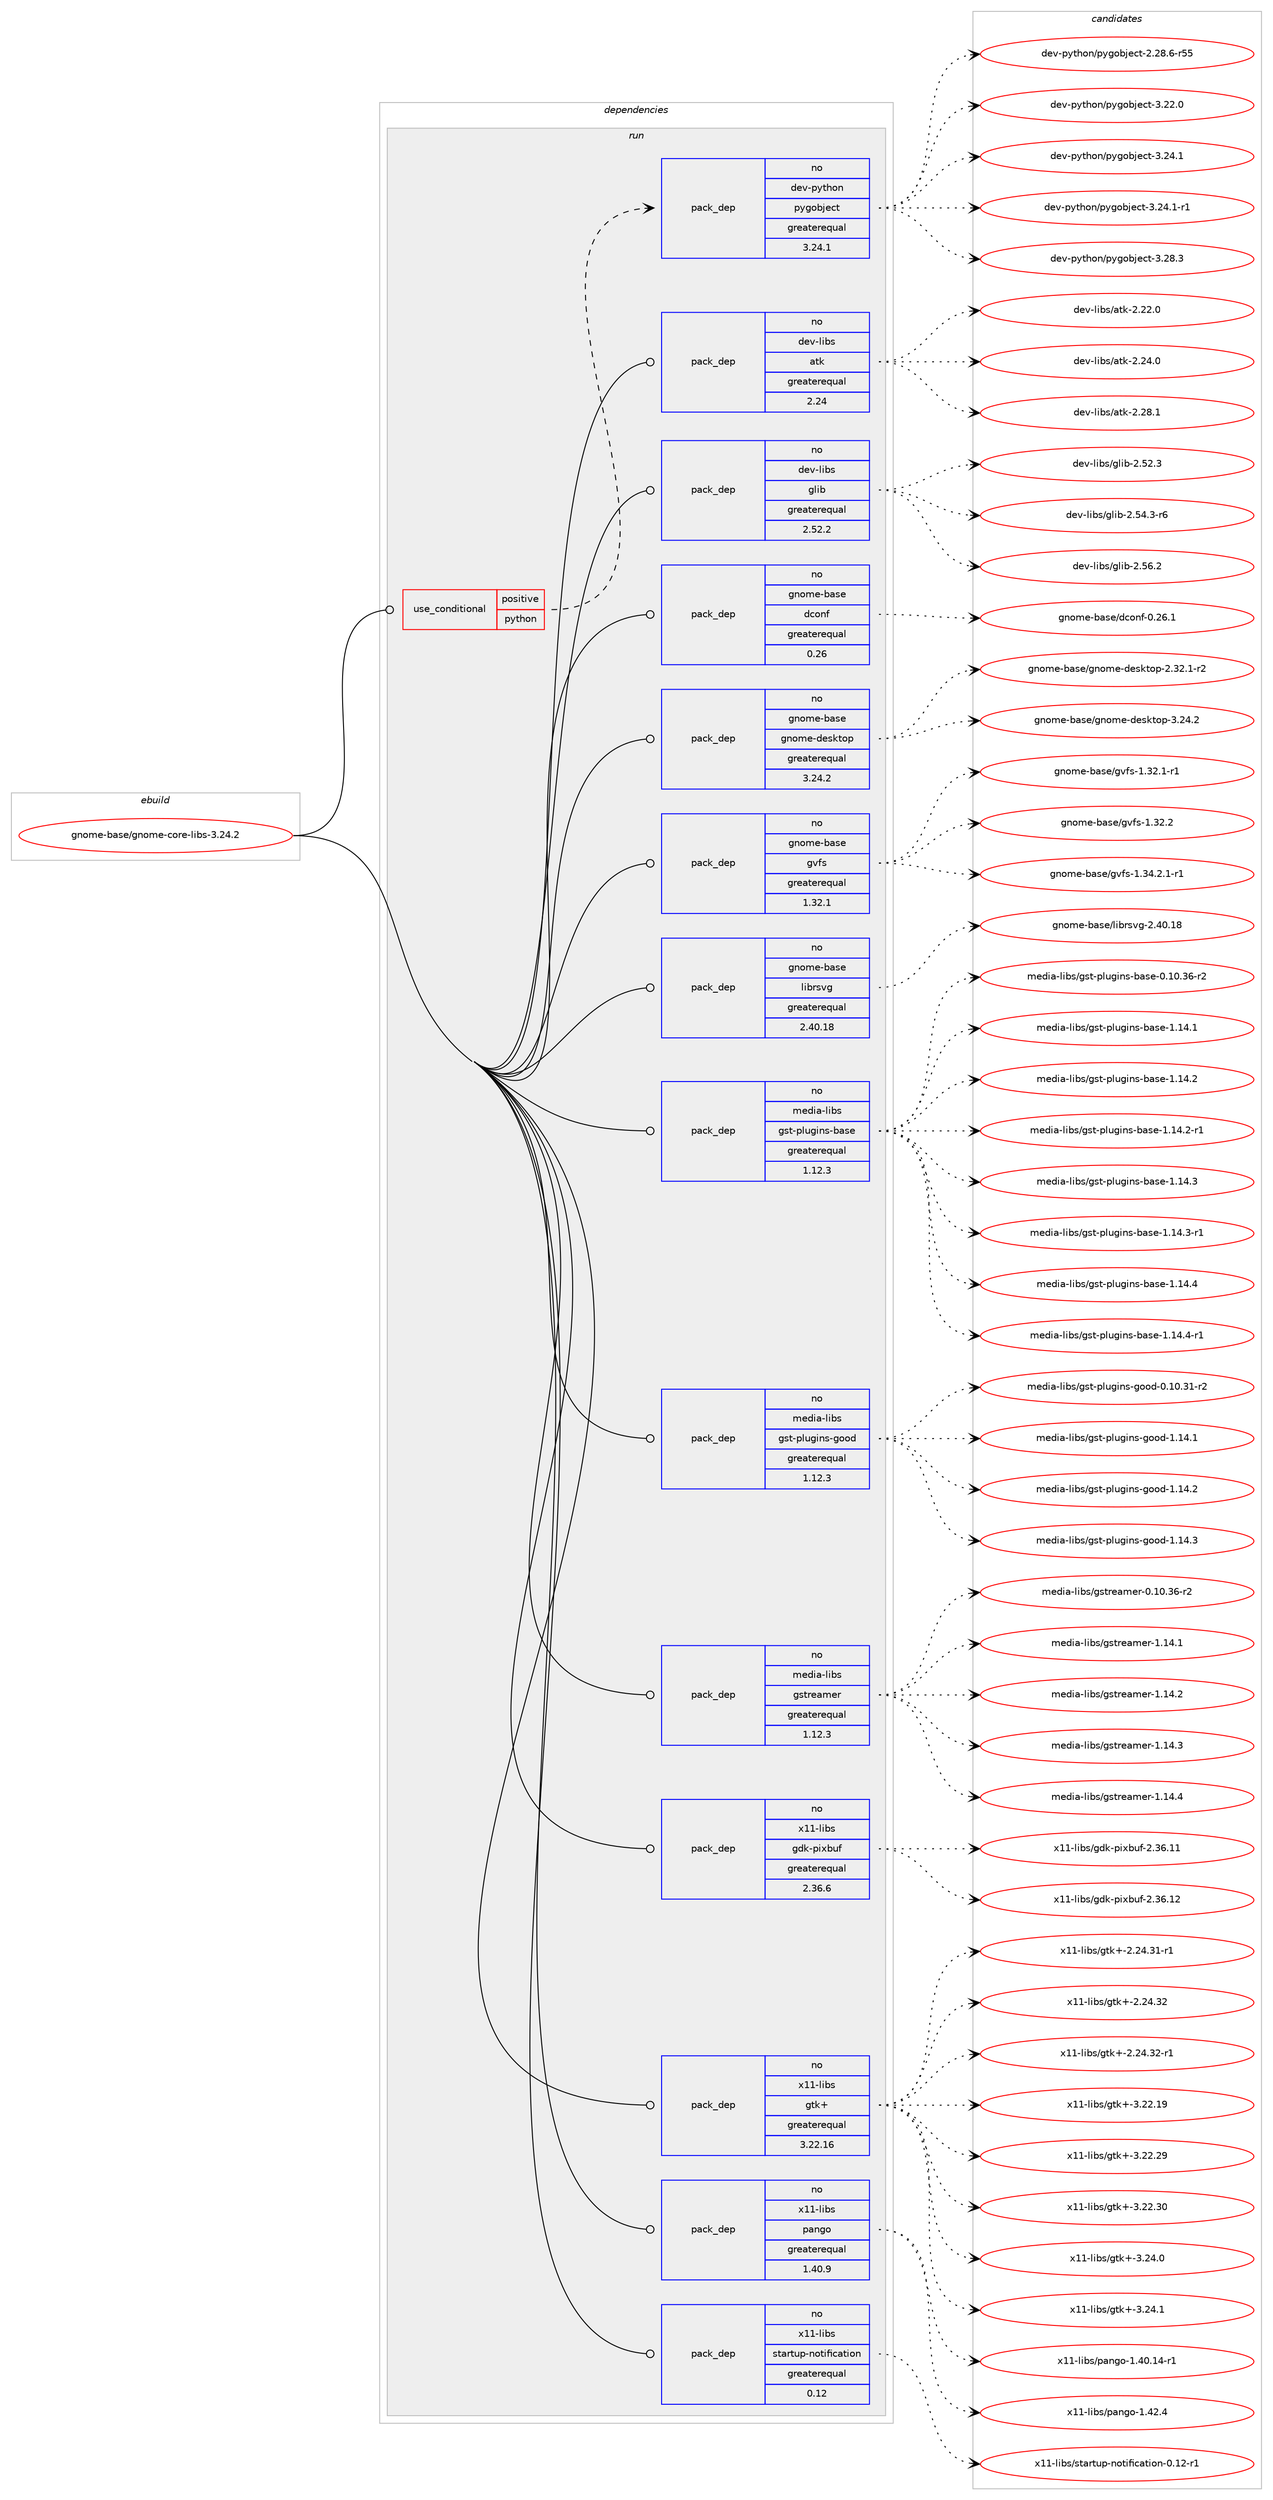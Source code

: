 digraph prolog {

# *************
# Graph options
# *************

newrank=true;
concentrate=true;
compound=true;
graph [rankdir=LR,fontname=Helvetica,fontsize=10,ranksep=1.5];#, ranksep=2.5, nodesep=0.2];
edge  [arrowhead=vee];
node  [fontname=Helvetica,fontsize=10];

# **********
# The ebuild
# **********

subgraph cluster_leftcol {
color=gray;
rank=same;
label=<<i>ebuild</i>>;
id [label="gnome-base/gnome-core-libs-3.24.2", color=red, width=4, href="../gnome-base/gnome-core-libs-3.24.2.svg"];
}

# ****************
# The dependencies
# ****************

subgraph cluster_midcol {
color=gray;
label=<<i>dependencies</i>>;
subgraph cluster_compile {
fillcolor="#eeeeee";
style=filled;
label=<<i>compile</i>>;
}
subgraph cluster_compileandrun {
fillcolor="#eeeeee";
style=filled;
label=<<i>compile and run</i>>;
}
subgraph cluster_run {
fillcolor="#eeeeee";
style=filled;
label=<<i>run</i>>;
subgraph cond1530 {
dependency7196 [label=<<TABLE BORDER="0" CELLBORDER="1" CELLSPACING="0" CELLPADDING="4"><TR><TD ROWSPAN="3" CELLPADDING="10">use_conditional</TD></TR><TR><TD>positive</TD></TR><TR><TD>python</TD></TR></TABLE>>, shape=none, color=red];
subgraph pack5514 {
dependency7197 [label=<<TABLE BORDER="0" CELLBORDER="1" CELLSPACING="0" CELLPADDING="4" WIDTH="220"><TR><TD ROWSPAN="6" CELLPADDING="30">pack_dep</TD></TR><TR><TD WIDTH="110">no</TD></TR><TR><TD>dev-python</TD></TR><TR><TD>pygobject</TD></TR><TR><TD>greaterequal</TD></TR><TR><TD>3.24.1</TD></TR></TABLE>>, shape=none, color=blue];
}
dependency7196:e -> dependency7197:w [weight=20,style="dashed",arrowhead="vee"];
}
id:e -> dependency7196:w [weight=20,style="solid",arrowhead="odot"];
subgraph pack5515 {
dependency7198 [label=<<TABLE BORDER="0" CELLBORDER="1" CELLSPACING="0" CELLPADDING="4" WIDTH="220"><TR><TD ROWSPAN="6" CELLPADDING="30">pack_dep</TD></TR><TR><TD WIDTH="110">no</TD></TR><TR><TD>dev-libs</TD></TR><TR><TD>atk</TD></TR><TR><TD>greaterequal</TD></TR><TR><TD>2.24</TD></TR></TABLE>>, shape=none, color=blue];
}
id:e -> dependency7198:w [weight=20,style="solid",arrowhead="odot"];
subgraph pack5516 {
dependency7199 [label=<<TABLE BORDER="0" CELLBORDER="1" CELLSPACING="0" CELLPADDING="4" WIDTH="220"><TR><TD ROWSPAN="6" CELLPADDING="30">pack_dep</TD></TR><TR><TD WIDTH="110">no</TD></TR><TR><TD>dev-libs</TD></TR><TR><TD>glib</TD></TR><TR><TD>greaterequal</TD></TR><TR><TD>2.52.2</TD></TR></TABLE>>, shape=none, color=blue];
}
id:e -> dependency7199:w [weight=20,style="solid",arrowhead="odot"];
subgraph pack5517 {
dependency7200 [label=<<TABLE BORDER="0" CELLBORDER="1" CELLSPACING="0" CELLPADDING="4" WIDTH="220"><TR><TD ROWSPAN="6" CELLPADDING="30">pack_dep</TD></TR><TR><TD WIDTH="110">no</TD></TR><TR><TD>gnome-base</TD></TR><TR><TD>dconf</TD></TR><TR><TD>greaterequal</TD></TR><TR><TD>0.26</TD></TR></TABLE>>, shape=none, color=blue];
}
id:e -> dependency7200:w [weight=20,style="solid",arrowhead="odot"];
subgraph pack5518 {
dependency7201 [label=<<TABLE BORDER="0" CELLBORDER="1" CELLSPACING="0" CELLPADDING="4" WIDTH="220"><TR><TD ROWSPAN="6" CELLPADDING="30">pack_dep</TD></TR><TR><TD WIDTH="110">no</TD></TR><TR><TD>gnome-base</TD></TR><TR><TD>gnome-desktop</TD></TR><TR><TD>greaterequal</TD></TR><TR><TD>3.24.2</TD></TR></TABLE>>, shape=none, color=blue];
}
id:e -> dependency7201:w [weight=20,style="solid",arrowhead="odot"];
subgraph pack5519 {
dependency7202 [label=<<TABLE BORDER="0" CELLBORDER="1" CELLSPACING="0" CELLPADDING="4" WIDTH="220"><TR><TD ROWSPAN="6" CELLPADDING="30">pack_dep</TD></TR><TR><TD WIDTH="110">no</TD></TR><TR><TD>gnome-base</TD></TR><TR><TD>gvfs</TD></TR><TR><TD>greaterequal</TD></TR><TR><TD>1.32.1</TD></TR></TABLE>>, shape=none, color=blue];
}
id:e -> dependency7202:w [weight=20,style="solid",arrowhead="odot"];
subgraph pack5520 {
dependency7203 [label=<<TABLE BORDER="0" CELLBORDER="1" CELLSPACING="0" CELLPADDING="4" WIDTH="220"><TR><TD ROWSPAN="6" CELLPADDING="30">pack_dep</TD></TR><TR><TD WIDTH="110">no</TD></TR><TR><TD>gnome-base</TD></TR><TR><TD>librsvg</TD></TR><TR><TD>greaterequal</TD></TR><TR><TD>2.40.18</TD></TR></TABLE>>, shape=none, color=blue];
}
id:e -> dependency7203:w [weight=20,style="solid",arrowhead="odot"];
subgraph pack5521 {
dependency7204 [label=<<TABLE BORDER="0" CELLBORDER="1" CELLSPACING="0" CELLPADDING="4" WIDTH="220"><TR><TD ROWSPAN="6" CELLPADDING="30">pack_dep</TD></TR><TR><TD WIDTH="110">no</TD></TR><TR><TD>media-libs</TD></TR><TR><TD>gst-plugins-base</TD></TR><TR><TD>greaterequal</TD></TR><TR><TD>1.12.3</TD></TR></TABLE>>, shape=none, color=blue];
}
id:e -> dependency7204:w [weight=20,style="solid",arrowhead="odot"];
subgraph pack5522 {
dependency7205 [label=<<TABLE BORDER="0" CELLBORDER="1" CELLSPACING="0" CELLPADDING="4" WIDTH="220"><TR><TD ROWSPAN="6" CELLPADDING="30">pack_dep</TD></TR><TR><TD WIDTH="110">no</TD></TR><TR><TD>media-libs</TD></TR><TR><TD>gst-plugins-good</TD></TR><TR><TD>greaterequal</TD></TR><TR><TD>1.12.3</TD></TR></TABLE>>, shape=none, color=blue];
}
id:e -> dependency7205:w [weight=20,style="solid",arrowhead="odot"];
subgraph pack5523 {
dependency7206 [label=<<TABLE BORDER="0" CELLBORDER="1" CELLSPACING="0" CELLPADDING="4" WIDTH="220"><TR><TD ROWSPAN="6" CELLPADDING="30">pack_dep</TD></TR><TR><TD WIDTH="110">no</TD></TR><TR><TD>media-libs</TD></TR><TR><TD>gstreamer</TD></TR><TR><TD>greaterequal</TD></TR><TR><TD>1.12.3</TD></TR></TABLE>>, shape=none, color=blue];
}
id:e -> dependency7206:w [weight=20,style="solid",arrowhead="odot"];
subgraph pack5524 {
dependency7207 [label=<<TABLE BORDER="0" CELLBORDER="1" CELLSPACING="0" CELLPADDING="4" WIDTH="220"><TR><TD ROWSPAN="6" CELLPADDING="30">pack_dep</TD></TR><TR><TD WIDTH="110">no</TD></TR><TR><TD>x11-libs</TD></TR><TR><TD>gdk-pixbuf</TD></TR><TR><TD>greaterequal</TD></TR><TR><TD>2.36.6</TD></TR></TABLE>>, shape=none, color=blue];
}
id:e -> dependency7207:w [weight=20,style="solid",arrowhead="odot"];
subgraph pack5525 {
dependency7208 [label=<<TABLE BORDER="0" CELLBORDER="1" CELLSPACING="0" CELLPADDING="4" WIDTH="220"><TR><TD ROWSPAN="6" CELLPADDING="30">pack_dep</TD></TR><TR><TD WIDTH="110">no</TD></TR><TR><TD>x11-libs</TD></TR><TR><TD>gtk+</TD></TR><TR><TD>greaterequal</TD></TR><TR><TD>3.22.16</TD></TR></TABLE>>, shape=none, color=blue];
}
id:e -> dependency7208:w [weight=20,style="solid",arrowhead="odot"];
subgraph pack5526 {
dependency7209 [label=<<TABLE BORDER="0" CELLBORDER="1" CELLSPACING="0" CELLPADDING="4" WIDTH="220"><TR><TD ROWSPAN="6" CELLPADDING="30">pack_dep</TD></TR><TR><TD WIDTH="110">no</TD></TR><TR><TD>x11-libs</TD></TR><TR><TD>pango</TD></TR><TR><TD>greaterequal</TD></TR><TR><TD>1.40.9</TD></TR></TABLE>>, shape=none, color=blue];
}
id:e -> dependency7209:w [weight=20,style="solid",arrowhead="odot"];
subgraph pack5527 {
dependency7210 [label=<<TABLE BORDER="0" CELLBORDER="1" CELLSPACING="0" CELLPADDING="4" WIDTH="220"><TR><TD ROWSPAN="6" CELLPADDING="30">pack_dep</TD></TR><TR><TD WIDTH="110">no</TD></TR><TR><TD>x11-libs</TD></TR><TR><TD>startup-notification</TD></TR><TR><TD>greaterequal</TD></TR><TR><TD>0.12</TD></TR></TABLE>>, shape=none, color=blue];
}
id:e -> dependency7210:w [weight=20,style="solid",arrowhead="odot"];
}
}

# **************
# The candidates
# **************

subgraph cluster_choices {
rank=same;
color=gray;
label=<<i>candidates</i>>;

subgraph choice5514 {
color=black;
nodesep=1;
choice1001011184511212111610411111047112121103111981061019911645504650564654451145353 [label="dev-python/pygobject-2.28.6-r55", color=red, width=4,href="../dev-python/pygobject-2.28.6-r55.svg"];
choice1001011184511212111610411111047112121103111981061019911645514650504648 [label="dev-python/pygobject-3.22.0", color=red, width=4,href="../dev-python/pygobject-3.22.0.svg"];
choice1001011184511212111610411111047112121103111981061019911645514650524649 [label="dev-python/pygobject-3.24.1", color=red, width=4,href="../dev-python/pygobject-3.24.1.svg"];
choice10010111845112121116104111110471121211031119810610199116455146505246494511449 [label="dev-python/pygobject-3.24.1-r1", color=red, width=4,href="../dev-python/pygobject-3.24.1-r1.svg"];
choice1001011184511212111610411111047112121103111981061019911645514650564651 [label="dev-python/pygobject-3.28.3", color=red, width=4,href="../dev-python/pygobject-3.28.3.svg"];
dependency7197:e -> choice1001011184511212111610411111047112121103111981061019911645504650564654451145353:w [style=dotted,weight="100"];
dependency7197:e -> choice1001011184511212111610411111047112121103111981061019911645514650504648:w [style=dotted,weight="100"];
dependency7197:e -> choice1001011184511212111610411111047112121103111981061019911645514650524649:w [style=dotted,weight="100"];
dependency7197:e -> choice10010111845112121116104111110471121211031119810610199116455146505246494511449:w [style=dotted,weight="100"];
dependency7197:e -> choice1001011184511212111610411111047112121103111981061019911645514650564651:w [style=dotted,weight="100"];
}
subgraph choice5515 {
color=black;
nodesep=1;
choice1001011184510810598115479711610745504650504648 [label="dev-libs/atk-2.22.0", color=red, width=4,href="../dev-libs/atk-2.22.0.svg"];
choice1001011184510810598115479711610745504650524648 [label="dev-libs/atk-2.24.0", color=red, width=4,href="../dev-libs/atk-2.24.0.svg"];
choice1001011184510810598115479711610745504650564649 [label="dev-libs/atk-2.28.1", color=red, width=4,href="../dev-libs/atk-2.28.1.svg"];
dependency7198:e -> choice1001011184510810598115479711610745504650504648:w [style=dotted,weight="100"];
dependency7198:e -> choice1001011184510810598115479711610745504650524648:w [style=dotted,weight="100"];
dependency7198:e -> choice1001011184510810598115479711610745504650564649:w [style=dotted,weight="100"];
}
subgraph choice5516 {
color=black;
nodesep=1;
choice1001011184510810598115471031081059845504653504651 [label="dev-libs/glib-2.52.3", color=red, width=4,href="../dev-libs/glib-2.52.3.svg"];
choice10010111845108105981154710310810598455046535246514511454 [label="dev-libs/glib-2.54.3-r6", color=red, width=4,href="../dev-libs/glib-2.54.3-r6.svg"];
choice1001011184510810598115471031081059845504653544650 [label="dev-libs/glib-2.56.2", color=red, width=4,href="../dev-libs/glib-2.56.2.svg"];
dependency7199:e -> choice1001011184510810598115471031081059845504653504651:w [style=dotted,weight="100"];
dependency7199:e -> choice10010111845108105981154710310810598455046535246514511454:w [style=dotted,weight="100"];
dependency7199:e -> choice1001011184510810598115471031081059845504653544650:w [style=dotted,weight="100"];
}
subgraph choice5517 {
color=black;
nodesep=1;
choice103110111109101459897115101471009911111010245484650544649 [label="gnome-base/dconf-0.26.1", color=red, width=4,href="../gnome-base/dconf-0.26.1.svg"];
dependency7200:e -> choice103110111109101459897115101471009911111010245484650544649:w [style=dotted,weight="100"];
}
subgraph choice5518 {
color=black;
nodesep=1;
choice1031101111091014598971151014710311011110910145100101115107116111112455046515046494511450 [label="gnome-base/gnome-desktop-2.32.1-r2", color=red, width=4,href="../gnome-base/gnome-desktop-2.32.1-r2.svg"];
choice103110111109101459897115101471031101111091014510010111510711611111245514650524650 [label="gnome-base/gnome-desktop-3.24.2", color=red, width=4,href="../gnome-base/gnome-desktop-3.24.2.svg"];
dependency7201:e -> choice1031101111091014598971151014710311011110910145100101115107116111112455046515046494511450:w [style=dotted,weight="100"];
dependency7201:e -> choice103110111109101459897115101471031101111091014510010111510711611111245514650524650:w [style=dotted,weight="100"];
}
subgraph choice5519 {
color=black;
nodesep=1;
choice10311011110910145989711510147103118102115454946515046494511449 [label="gnome-base/gvfs-1.32.1-r1", color=red, width=4,href="../gnome-base/gvfs-1.32.1-r1.svg"];
choice1031101111091014598971151014710311810211545494651504650 [label="gnome-base/gvfs-1.32.2", color=red, width=4,href="../gnome-base/gvfs-1.32.2.svg"];
choice103110111109101459897115101471031181021154549465152465046494511449 [label="gnome-base/gvfs-1.34.2.1-r1", color=red, width=4,href="../gnome-base/gvfs-1.34.2.1-r1.svg"];
dependency7202:e -> choice10311011110910145989711510147103118102115454946515046494511449:w [style=dotted,weight="100"];
dependency7202:e -> choice1031101111091014598971151014710311810211545494651504650:w [style=dotted,weight="100"];
dependency7202:e -> choice103110111109101459897115101471031181021154549465152465046494511449:w [style=dotted,weight="100"];
}
subgraph choice5520 {
color=black;
nodesep=1;
choice10311011110910145989711510147108105981141151181034550465248464956 [label="gnome-base/librsvg-2.40.18", color=red, width=4,href="../gnome-base/librsvg-2.40.18.svg"];
dependency7203:e -> choice10311011110910145989711510147108105981141151181034550465248464956:w [style=dotted,weight="100"];
}
subgraph choice5521 {
color=black;
nodesep=1;
choice109101100105974510810598115471031151164511210811710310511011545989711510145484649484651544511450 [label="media-libs/gst-plugins-base-0.10.36-r2", color=red, width=4,href="../media-libs/gst-plugins-base-0.10.36-r2.svg"];
choice109101100105974510810598115471031151164511210811710310511011545989711510145494649524649 [label="media-libs/gst-plugins-base-1.14.1", color=red, width=4,href="../media-libs/gst-plugins-base-1.14.1.svg"];
choice109101100105974510810598115471031151164511210811710310511011545989711510145494649524650 [label="media-libs/gst-plugins-base-1.14.2", color=red, width=4,href="../media-libs/gst-plugins-base-1.14.2.svg"];
choice1091011001059745108105981154710311511645112108117103105110115459897115101454946495246504511449 [label="media-libs/gst-plugins-base-1.14.2-r1", color=red, width=4,href="../media-libs/gst-plugins-base-1.14.2-r1.svg"];
choice109101100105974510810598115471031151164511210811710310511011545989711510145494649524651 [label="media-libs/gst-plugins-base-1.14.3", color=red, width=4,href="../media-libs/gst-plugins-base-1.14.3.svg"];
choice1091011001059745108105981154710311511645112108117103105110115459897115101454946495246514511449 [label="media-libs/gst-plugins-base-1.14.3-r1", color=red, width=4,href="../media-libs/gst-plugins-base-1.14.3-r1.svg"];
choice109101100105974510810598115471031151164511210811710310511011545989711510145494649524652 [label="media-libs/gst-plugins-base-1.14.4", color=red, width=4,href="../media-libs/gst-plugins-base-1.14.4.svg"];
choice1091011001059745108105981154710311511645112108117103105110115459897115101454946495246524511449 [label="media-libs/gst-plugins-base-1.14.4-r1", color=red, width=4,href="../media-libs/gst-plugins-base-1.14.4-r1.svg"];
dependency7204:e -> choice109101100105974510810598115471031151164511210811710310511011545989711510145484649484651544511450:w [style=dotted,weight="100"];
dependency7204:e -> choice109101100105974510810598115471031151164511210811710310511011545989711510145494649524649:w [style=dotted,weight="100"];
dependency7204:e -> choice109101100105974510810598115471031151164511210811710310511011545989711510145494649524650:w [style=dotted,weight="100"];
dependency7204:e -> choice1091011001059745108105981154710311511645112108117103105110115459897115101454946495246504511449:w [style=dotted,weight="100"];
dependency7204:e -> choice109101100105974510810598115471031151164511210811710310511011545989711510145494649524651:w [style=dotted,weight="100"];
dependency7204:e -> choice1091011001059745108105981154710311511645112108117103105110115459897115101454946495246514511449:w [style=dotted,weight="100"];
dependency7204:e -> choice109101100105974510810598115471031151164511210811710310511011545989711510145494649524652:w [style=dotted,weight="100"];
dependency7204:e -> choice1091011001059745108105981154710311511645112108117103105110115459897115101454946495246524511449:w [style=dotted,weight="100"];
}
subgraph choice5522 {
color=black;
nodesep=1;
choice10910110010597451081059811547103115116451121081171031051101154510311111110045484649484651494511450 [label="media-libs/gst-plugins-good-0.10.31-r2", color=red, width=4,href="../media-libs/gst-plugins-good-0.10.31-r2.svg"];
choice10910110010597451081059811547103115116451121081171031051101154510311111110045494649524649 [label="media-libs/gst-plugins-good-1.14.1", color=red, width=4,href="../media-libs/gst-plugins-good-1.14.1.svg"];
choice10910110010597451081059811547103115116451121081171031051101154510311111110045494649524650 [label="media-libs/gst-plugins-good-1.14.2", color=red, width=4,href="../media-libs/gst-plugins-good-1.14.2.svg"];
choice10910110010597451081059811547103115116451121081171031051101154510311111110045494649524651 [label="media-libs/gst-plugins-good-1.14.3", color=red, width=4,href="../media-libs/gst-plugins-good-1.14.3.svg"];
dependency7205:e -> choice10910110010597451081059811547103115116451121081171031051101154510311111110045484649484651494511450:w [style=dotted,weight="100"];
dependency7205:e -> choice10910110010597451081059811547103115116451121081171031051101154510311111110045494649524649:w [style=dotted,weight="100"];
dependency7205:e -> choice10910110010597451081059811547103115116451121081171031051101154510311111110045494649524650:w [style=dotted,weight="100"];
dependency7205:e -> choice10910110010597451081059811547103115116451121081171031051101154510311111110045494649524651:w [style=dotted,weight="100"];
}
subgraph choice5523 {
color=black;
nodesep=1;
choice109101100105974510810598115471031151161141019710910111445484649484651544511450 [label="media-libs/gstreamer-0.10.36-r2", color=red, width=4,href="../media-libs/gstreamer-0.10.36-r2.svg"];
choice109101100105974510810598115471031151161141019710910111445494649524649 [label="media-libs/gstreamer-1.14.1", color=red, width=4,href="../media-libs/gstreamer-1.14.1.svg"];
choice109101100105974510810598115471031151161141019710910111445494649524650 [label="media-libs/gstreamer-1.14.2", color=red, width=4,href="../media-libs/gstreamer-1.14.2.svg"];
choice109101100105974510810598115471031151161141019710910111445494649524651 [label="media-libs/gstreamer-1.14.3", color=red, width=4,href="../media-libs/gstreamer-1.14.3.svg"];
choice109101100105974510810598115471031151161141019710910111445494649524652 [label="media-libs/gstreamer-1.14.4", color=red, width=4,href="../media-libs/gstreamer-1.14.4.svg"];
dependency7206:e -> choice109101100105974510810598115471031151161141019710910111445484649484651544511450:w [style=dotted,weight="100"];
dependency7206:e -> choice109101100105974510810598115471031151161141019710910111445494649524649:w [style=dotted,weight="100"];
dependency7206:e -> choice109101100105974510810598115471031151161141019710910111445494649524650:w [style=dotted,weight="100"];
dependency7206:e -> choice109101100105974510810598115471031151161141019710910111445494649524651:w [style=dotted,weight="100"];
dependency7206:e -> choice109101100105974510810598115471031151161141019710910111445494649524652:w [style=dotted,weight="100"];
}
subgraph choice5524 {
color=black;
nodesep=1;
choice120494945108105981154710310010745112105120981171024550465154464949 [label="x11-libs/gdk-pixbuf-2.36.11", color=red, width=4,href="../x11-libs/gdk-pixbuf-2.36.11.svg"];
choice120494945108105981154710310010745112105120981171024550465154464950 [label="x11-libs/gdk-pixbuf-2.36.12", color=red, width=4,href="../x11-libs/gdk-pixbuf-2.36.12.svg"];
dependency7207:e -> choice120494945108105981154710310010745112105120981171024550465154464949:w [style=dotted,weight="100"];
dependency7207:e -> choice120494945108105981154710310010745112105120981171024550465154464950:w [style=dotted,weight="100"];
}
subgraph choice5525 {
color=black;
nodesep=1;
choice12049494510810598115471031161074345504650524651494511449 [label="x11-libs/gtk+-2.24.31-r1", color=red, width=4,href="../x11-libs/gtk+-2.24.31-r1.svg"];
choice1204949451081059811547103116107434550465052465150 [label="x11-libs/gtk+-2.24.32", color=red, width=4,href="../x11-libs/gtk+-2.24.32.svg"];
choice12049494510810598115471031161074345504650524651504511449 [label="x11-libs/gtk+-2.24.32-r1", color=red, width=4,href="../x11-libs/gtk+-2.24.32-r1.svg"];
choice1204949451081059811547103116107434551465050464957 [label="x11-libs/gtk+-3.22.19", color=red, width=4,href="../x11-libs/gtk+-3.22.19.svg"];
choice1204949451081059811547103116107434551465050465057 [label="x11-libs/gtk+-3.22.29", color=red, width=4,href="../x11-libs/gtk+-3.22.29.svg"];
choice1204949451081059811547103116107434551465050465148 [label="x11-libs/gtk+-3.22.30", color=red, width=4,href="../x11-libs/gtk+-3.22.30.svg"];
choice12049494510810598115471031161074345514650524648 [label="x11-libs/gtk+-3.24.0", color=red, width=4,href="../x11-libs/gtk+-3.24.0.svg"];
choice12049494510810598115471031161074345514650524649 [label="x11-libs/gtk+-3.24.1", color=red, width=4,href="../x11-libs/gtk+-3.24.1.svg"];
dependency7208:e -> choice12049494510810598115471031161074345504650524651494511449:w [style=dotted,weight="100"];
dependency7208:e -> choice1204949451081059811547103116107434550465052465150:w [style=dotted,weight="100"];
dependency7208:e -> choice12049494510810598115471031161074345504650524651504511449:w [style=dotted,weight="100"];
dependency7208:e -> choice1204949451081059811547103116107434551465050464957:w [style=dotted,weight="100"];
dependency7208:e -> choice1204949451081059811547103116107434551465050465057:w [style=dotted,weight="100"];
dependency7208:e -> choice1204949451081059811547103116107434551465050465148:w [style=dotted,weight="100"];
dependency7208:e -> choice12049494510810598115471031161074345514650524648:w [style=dotted,weight="100"];
dependency7208:e -> choice12049494510810598115471031161074345514650524649:w [style=dotted,weight="100"];
}
subgraph choice5526 {
color=black;
nodesep=1;
choice12049494510810598115471129711010311145494652484649524511449 [label="x11-libs/pango-1.40.14-r1", color=red, width=4,href="../x11-libs/pango-1.40.14-r1.svg"];
choice12049494510810598115471129711010311145494652504652 [label="x11-libs/pango-1.42.4", color=red, width=4,href="../x11-libs/pango-1.42.4.svg"];
dependency7209:e -> choice12049494510810598115471129711010311145494652484649524511449:w [style=dotted,weight="100"];
dependency7209:e -> choice12049494510810598115471129711010311145494652504652:w [style=dotted,weight="100"];
}
subgraph choice5527 {
color=black;
nodesep=1;
choice12049494510810598115471151169711411611711245110111116105102105999711610511111045484649504511449 [label="x11-libs/startup-notification-0.12-r1", color=red, width=4,href="../x11-libs/startup-notification-0.12-r1.svg"];
dependency7210:e -> choice12049494510810598115471151169711411611711245110111116105102105999711610511111045484649504511449:w [style=dotted,weight="100"];
}
}

}
